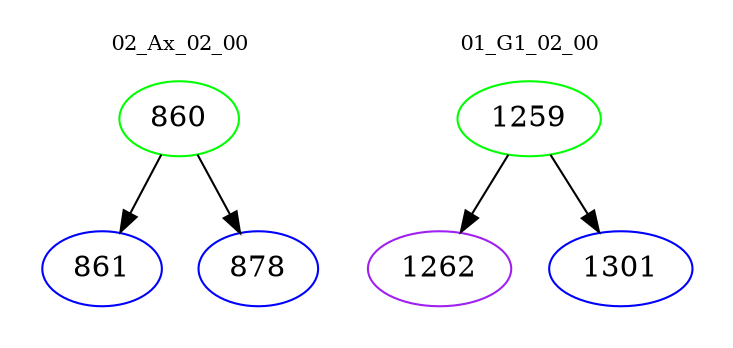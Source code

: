 digraph{
subgraph cluster_0 {
color = white
label = "02_Ax_02_00";
fontsize=10;
T0_860 [label="860", color="green"]
T0_860 -> T0_861 [color="black"]
T0_861 [label="861", color="blue"]
T0_860 -> T0_878 [color="black"]
T0_878 [label="878", color="blue"]
}
subgraph cluster_1 {
color = white
label = "01_G1_02_00";
fontsize=10;
T1_1259 [label="1259", color="green"]
T1_1259 -> T1_1262 [color="black"]
T1_1262 [label="1262", color="purple"]
T1_1259 -> T1_1301 [color="black"]
T1_1301 [label="1301", color="blue"]
}
}
